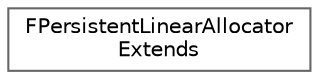 digraph "Graphical Class Hierarchy"
{
 // INTERACTIVE_SVG=YES
 // LATEX_PDF_SIZE
  bgcolor="transparent";
  edge [fontname=Helvetica,fontsize=10,labelfontname=Helvetica,labelfontsize=10];
  node [fontname=Helvetica,fontsize=10,shape=box,height=0.2,width=0.4];
  rankdir="LR";
  Node0 [id="Node000000",label="FPersistentLinearAllocator\lExtends",height=0.2,width=0.4,color="grey40", fillcolor="white", style="filled",URL="$d0/d32/structFPersistentLinearAllocatorExtends.html",tooltip=" "];
}
